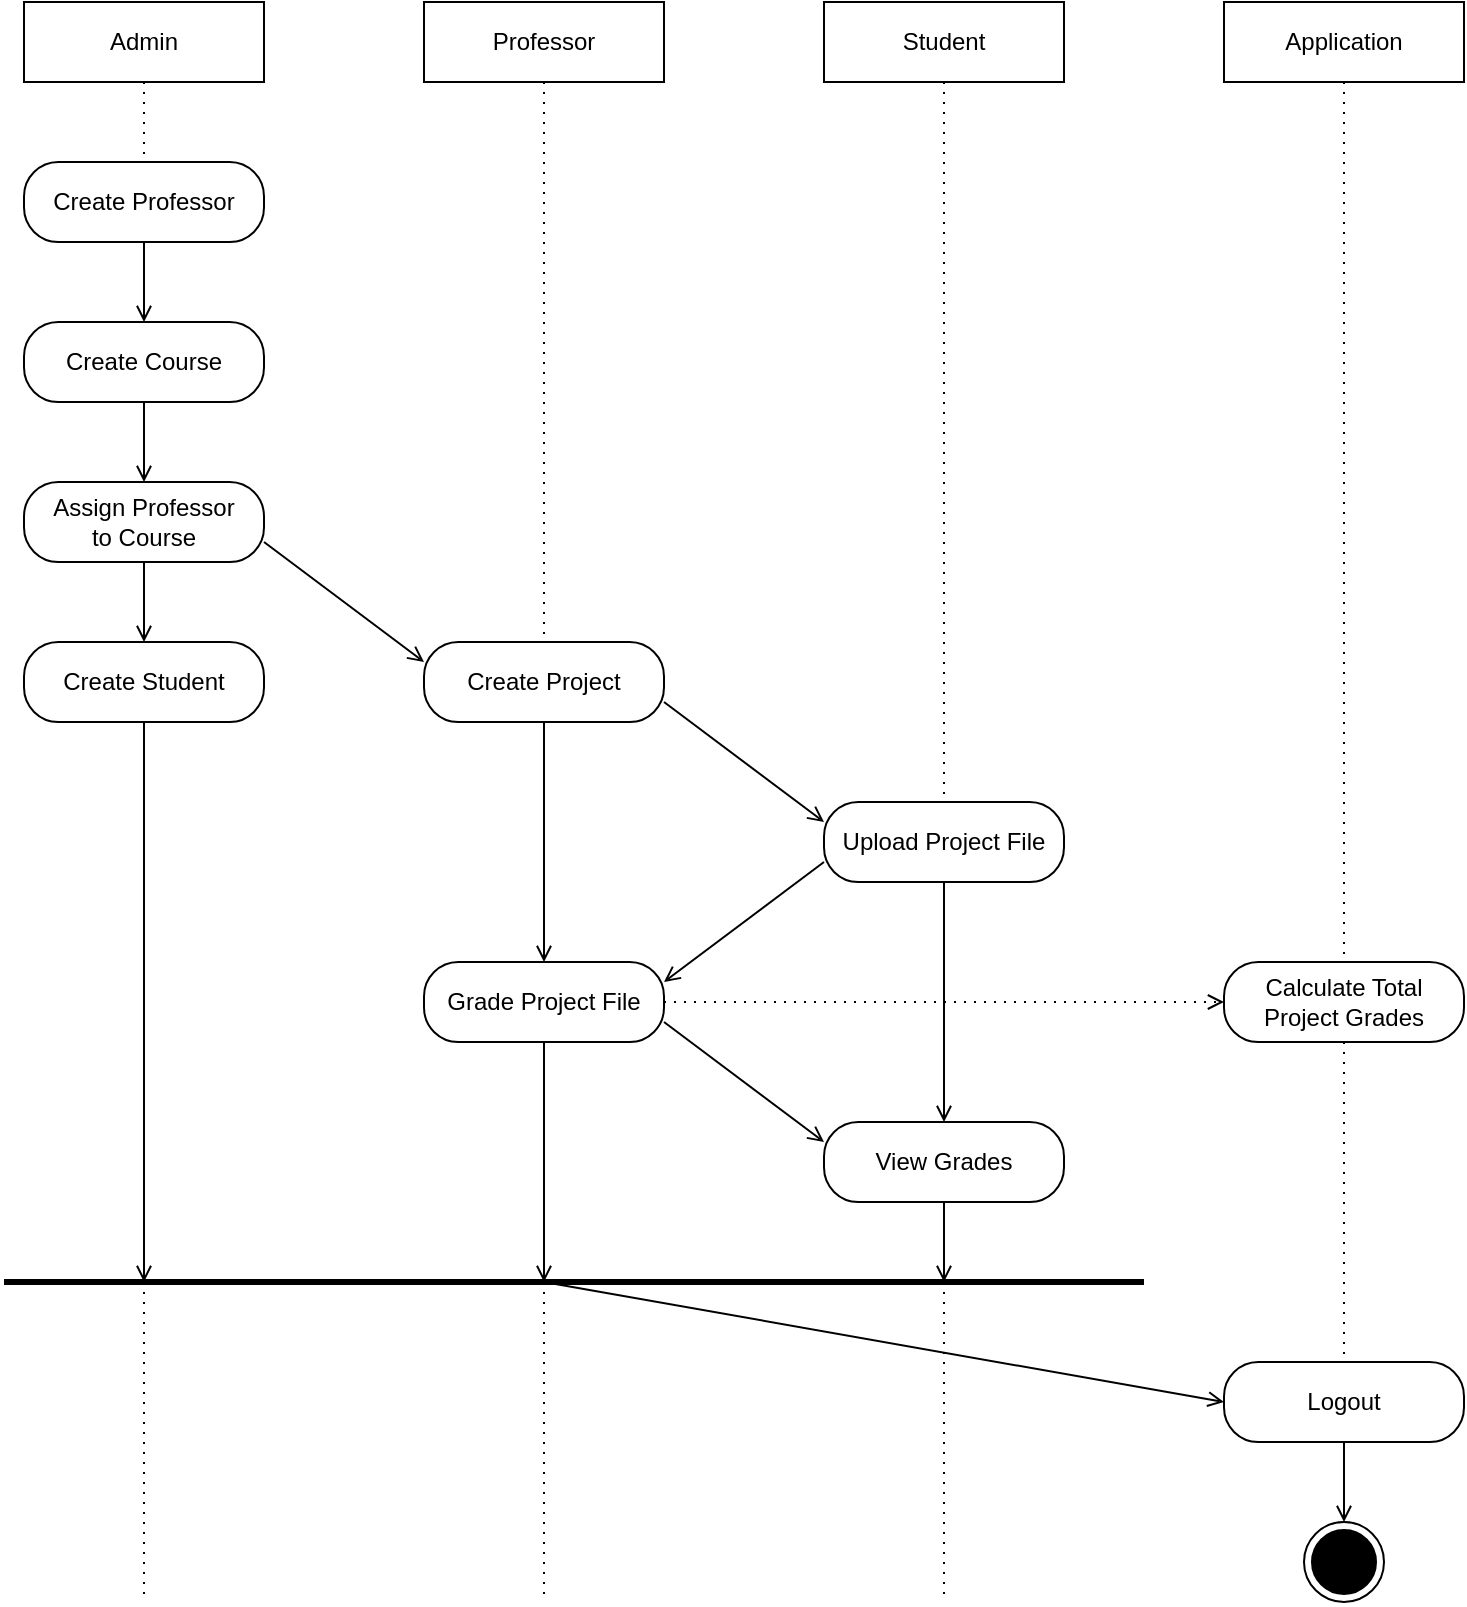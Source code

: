 <mxfile version="10.6.8" type="device"><diagram id="UROmUHRheUbuPov0-pl2" name="Page-1"><mxGraphModel dx="1640" dy="981" grid="1" gridSize="10" guides="1" tooltips="1" connect="1" arrows="1" fold="1" page="1" pageScale="1" pageWidth="850" pageHeight="1100" math="0" shadow="0"><root><mxCell id="0"/><mxCell id="1" parent="0"/><mxCell id="zSPrGBfEZ_Qf6RRrEF53-36" style="edgeStyle=none;rounded=0;orthogonalLoop=1;jettySize=auto;html=1;endArrow=none;endFill=0;strokeWidth=1;dashed=1;dashPattern=1 4;entryX=0.5;entryY=0;entryDx=0;entryDy=0;" edge="1" parent="1" source="zSPrGBfEZ_Qf6RRrEF53-35" target="zSPrGBfEZ_Qf6RRrEF53-33"><mxGeometry relative="1" as="geometry"><mxPoint x="700" y="880" as="targetPoint"/></mxGeometry></mxCell><mxCell id="zSPrGBfEZ_Qf6RRrEF53-20" style="edgeStyle=orthogonalEdgeStyle;rounded=0;orthogonalLoop=1;jettySize=auto;html=1;exitX=0.5;exitY=1;exitDx=0;exitDy=0;dashed=1;dashPattern=1 4;endArrow=none;endFill=0;" edge="1" parent="1" source="zSPrGBfEZ_Qf6RRrEF53-5"><mxGeometry relative="1" as="geometry"><mxPoint x="500" y="840" as="targetPoint"/><mxPoint x="500" y="80" as="sourcePoint"/></mxGeometry></mxCell><mxCell id="zSPrGBfEZ_Qf6RRrEF53-8" style="edgeStyle=orthogonalEdgeStyle;rounded=0;orthogonalLoop=1;jettySize=auto;html=1;exitX=0.5;exitY=1;exitDx=0;exitDy=0;dashed=1;dashPattern=1 4;endArrow=none;endFill=0;" edge="1" parent="1" source="zSPrGBfEZ_Qf6RRrEF53-1"><mxGeometry relative="1" as="geometry"><mxPoint x="100" y="840" as="targetPoint"/></mxGeometry></mxCell><mxCell id="zSPrGBfEZ_Qf6RRrEF53-17" style="edgeStyle=orthogonalEdgeStyle;rounded=0;orthogonalLoop=1;jettySize=auto;html=1;exitX=0.5;exitY=1;exitDx=0;exitDy=0;dashed=1;endArrow=none;endFill=0;dashPattern=1 4;" edge="1" parent="1" source="zSPrGBfEZ_Qf6RRrEF53-4" target="zSPrGBfEZ_Qf6RRrEF53-16"><mxGeometry relative="1" as="geometry"><mxPoint x="300" y="700" as="targetPoint"/><mxPoint x="300" y="80" as="sourcePoint"/></mxGeometry></mxCell><mxCell id="zSPrGBfEZ_Qf6RRrEF53-1" value="Admin" style="rounded=0;whiteSpace=wrap;html=1;" vertex="1" parent="1"><mxGeometry x="40" y="40" width="120" height="40" as="geometry"/></mxCell><mxCell id="zSPrGBfEZ_Qf6RRrEF53-7" style="edgeStyle=orthogonalEdgeStyle;rounded=0;orthogonalLoop=1;jettySize=auto;html=1;exitX=0.5;exitY=1;exitDx=0;exitDy=0;dashed=1;endArrow=none;endFill=0;dashPattern=1 4;" edge="1" parent="1" source="zSPrGBfEZ_Qf6RRrEF53-16"><mxGeometry relative="1" as="geometry"><mxPoint x="300" y="840" as="targetPoint"/></mxGeometry></mxCell><mxCell id="zSPrGBfEZ_Qf6RRrEF53-4" value="Professor" style="rounded=0;whiteSpace=wrap;html=1;" vertex="1" parent="1"><mxGeometry x="240" y="40" width="120" height="40" as="geometry"/></mxCell><mxCell id="zSPrGBfEZ_Qf6RRrEF53-5" value="Student" style="rounded=0;whiteSpace=wrap;html=1;" vertex="1" parent="1"><mxGeometry x="440" y="40" width="120" height="40" as="geometry"/></mxCell><mxCell id="zSPrGBfEZ_Qf6RRrEF53-22" style="edgeStyle=orthogonalEdgeStyle;rounded=0;orthogonalLoop=1;jettySize=auto;html=1;exitX=0.5;exitY=1;exitDx=0;exitDy=0;entryX=0.5;entryY=0;entryDx=0;entryDy=0;endArrow=open;endFill=0;" edge="1" parent="1" source="zSPrGBfEZ_Qf6RRrEF53-10" target="zSPrGBfEZ_Qf6RRrEF53-12"><mxGeometry relative="1" as="geometry"/></mxCell><mxCell id="zSPrGBfEZ_Qf6RRrEF53-10" value="Create Professor" style="rounded=1;whiteSpace=wrap;html=1;arcSize=43;" vertex="1" parent="1"><mxGeometry x="40" y="120" width="120" height="40" as="geometry"/></mxCell><mxCell id="zSPrGBfEZ_Qf6RRrEF53-24" style="edgeStyle=orthogonalEdgeStyle;rounded=0;orthogonalLoop=1;jettySize=auto;html=1;exitX=0.5;exitY=1;exitDx=0;exitDy=0;entryX=0.5;entryY=0;entryDx=0;entryDy=0;endArrow=open;endFill=0;" edge="1" parent="1" source="zSPrGBfEZ_Qf6RRrEF53-11" target="zSPrGBfEZ_Qf6RRrEF53-13"><mxGeometry relative="1" as="geometry"/></mxCell><mxCell id="zSPrGBfEZ_Qf6RRrEF53-27" style="rounded=0;orthogonalLoop=1;jettySize=auto;html=1;exitX=1;exitY=0.75;exitDx=0;exitDy=0;entryX=0;entryY=0.25;entryDx=0;entryDy=0;endArrow=open;endFill=0;" edge="1" parent="1" source="zSPrGBfEZ_Qf6RRrEF53-11" target="zSPrGBfEZ_Qf6RRrEF53-14"><mxGeometry relative="1" as="geometry"/></mxCell><mxCell id="zSPrGBfEZ_Qf6RRrEF53-11" value="Assign Professor&lt;br&gt;to Course" style="rounded=1;whiteSpace=wrap;html=1;arcSize=43;" vertex="1" parent="1"><mxGeometry x="40" y="280" width="120" height="40" as="geometry"/></mxCell><mxCell id="zSPrGBfEZ_Qf6RRrEF53-23" style="edgeStyle=orthogonalEdgeStyle;rounded=0;orthogonalLoop=1;jettySize=auto;html=1;exitX=0.5;exitY=1;exitDx=0;exitDy=0;entryX=0.5;entryY=0;entryDx=0;entryDy=0;endArrow=open;endFill=0;" edge="1" parent="1" source="zSPrGBfEZ_Qf6RRrEF53-12" target="zSPrGBfEZ_Qf6RRrEF53-11"><mxGeometry relative="1" as="geometry"/></mxCell><mxCell id="zSPrGBfEZ_Qf6RRrEF53-12" value="Create Course" style="rounded=1;whiteSpace=wrap;html=1;arcSize=43;" vertex="1" parent="1"><mxGeometry x="40" y="200" width="120" height="40" as="geometry"/></mxCell><mxCell id="zSPrGBfEZ_Qf6RRrEF53-39" style="edgeStyle=none;rounded=0;orthogonalLoop=1;jettySize=auto;html=1;exitX=0.5;exitY=1;exitDx=0;exitDy=0;endArrow=open;endFill=0;strokeWidth=1;" edge="1" parent="1" source="zSPrGBfEZ_Qf6RRrEF53-13"><mxGeometry relative="1" as="geometry"><mxPoint x="100" y="680" as="targetPoint"/></mxGeometry></mxCell><mxCell id="zSPrGBfEZ_Qf6RRrEF53-13" value="Create Student" style="rounded=1;whiteSpace=wrap;html=1;arcSize=43;" vertex="1" parent="1"><mxGeometry x="40" y="360" width="120" height="40" as="geometry"/></mxCell><mxCell id="zSPrGBfEZ_Qf6RRrEF53-28" style="edgeStyle=none;rounded=0;orthogonalLoop=1;jettySize=auto;html=1;exitX=1;exitY=0.75;exitDx=0;exitDy=0;entryX=0;entryY=0.25;entryDx=0;entryDy=0;endArrow=open;endFill=0;" edge="1" parent="1" source="zSPrGBfEZ_Qf6RRrEF53-14" target="zSPrGBfEZ_Qf6RRrEF53-15"><mxGeometry relative="1" as="geometry"/></mxCell><mxCell id="zSPrGBfEZ_Qf6RRrEF53-29" style="edgeStyle=none;rounded=0;orthogonalLoop=1;jettySize=auto;html=1;exitX=0.5;exitY=1;exitDx=0;exitDy=0;entryX=0.5;entryY=0;entryDx=0;entryDy=0;endArrow=open;endFill=0;" edge="1" parent="1" source="zSPrGBfEZ_Qf6RRrEF53-14" target="zSPrGBfEZ_Qf6RRrEF53-16"><mxGeometry relative="1" as="geometry"/></mxCell><mxCell id="zSPrGBfEZ_Qf6RRrEF53-14" value="Create Project" style="rounded=1;whiteSpace=wrap;html=1;arcSize=43;" vertex="1" parent="1"><mxGeometry x="240" y="360" width="120" height="40" as="geometry"/></mxCell><mxCell id="zSPrGBfEZ_Qf6RRrEF53-30" style="edgeStyle=none;rounded=0;orthogonalLoop=1;jettySize=auto;html=1;exitX=0.5;exitY=1;exitDx=0;exitDy=0;entryX=0.5;entryY=0;entryDx=0;entryDy=0;endArrow=open;endFill=0;" edge="1" parent="1" source="zSPrGBfEZ_Qf6RRrEF53-15" target="zSPrGBfEZ_Qf6RRrEF53-19"><mxGeometry relative="1" as="geometry"/></mxCell><mxCell id="zSPrGBfEZ_Qf6RRrEF53-31" style="edgeStyle=none;rounded=0;orthogonalLoop=1;jettySize=auto;html=1;exitX=0;exitY=0.75;exitDx=0;exitDy=0;entryX=1;entryY=0.25;entryDx=0;entryDy=0;endArrow=open;endFill=0;" edge="1" parent="1" source="zSPrGBfEZ_Qf6RRrEF53-15" target="zSPrGBfEZ_Qf6RRrEF53-16"><mxGeometry relative="1" as="geometry"/></mxCell><mxCell id="zSPrGBfEZ_Qf6RRrEF53-15" value="Upload Project File" style="rounded=1;whiteSpace=wrap;html=1;arcSize=43;" vertex="1" parent="1"><mxGeometry x="440" y="440" width="120" height="40" as="geometry"/></mxCell><mxCell id="zSPrGBfEZ_Qf6RRrEF53-32" style="edgeStyle=none;rounded=0;orthogonalLoop=1;jettySize=auto;html=1;exitX=1;exitY=0.75;exitDx=0;exitDy=0;entryX=0;entryY=0.25;entryDx=0;entryDy=0;endArrow=open;endFill=0;" edge="1" parent="1" source="zSPrGBfEZ_Qf6RRrEF53-16" target="zSPrGBfEZ_Qf6RRrEF53-19"><mxGeometry relative="1" as="geometry"/></mxCell><mxCell id="zSPrGBfEZ_Qf6RRrEF53-38" style="edgeStyle=none;rounded=0;orthogonalLoop=1;jettySize=auto;html=1;exitX=1;exitY=0.5;exitDx=0;exitDy=0;entryX=0;entryY=0.5;entryDx=0;entryDy=0;dashed=1;dashPattern=1 4;endArrow=open;endFill=0;strokeWidth=1;" edge="1" parent="1" source="zSPrGBfEZ_Qf6RRrEF53-16" target="zSPrGBfEZ_Qf6RRrEF53-37"><mxGeometry relative="1" as="geometry"/></mxCell><mxCell id="zSPrGBfEZ_Qf6RRrEF53-40" style="edgeStyle=none;rounded=0;orthogonalLoop=1;jettySize=auto;html=1;exitX=0.5;exitY=1;exitDx=0;exitDy=0;endArrow=open;endFill=0;strokeWidth=1;" edge="1" parent="1" source="zSPrGBfEZ_Qf6RRrEF53-16"><mxGeometry relative="1" as="geometry"><mxPoint x="300" y="680" as="targetPoint"/></mxGeometry></mxCell><mxCell id="zSPrGBfEZ_Qf6RRrEF53-16" value="Grade Project File" style="rounded=1;whiteSpace=wrap;html=1;arcSize=43;" vertex="1" parent="1"><mxGeometry x="240" y="520" width="120" height="40" as="geometry"/></mxCell><mxCell id="zSPrGBfEZ_Qf6RRrEF53-41" style="edgeStyle=none;rounded=0;orthogonalLoop=1;jettySize=auto;html=1;exitX=0.5;exitY=1;exitDx=0;exitDy=0;endArrow=open;endFill=0;strokeWidth=1;" edge="1" parent="1" source="zSPrGBfEZ_Qf6RRrEF53-19"><mxGeometry relative="1" as="geometry"><mxPoint x="500" y="680" as="targetPoint"/></mxGeometry></mxCell><mxCell id="zSPrGBfEZ_Qf6RRrEF53-19" value="View Grades" style="rounded=1;whiteSpace=wrap;html=1;arcSize=43;" vertex="1" parent="1"><mxGeometry x="440" y="600" width="120" height="40" as="geometry"/></mxCell><mxCell id="zSPrGBfEZ_Qf6RRrEF53-42" style="edgeStyle=none;rounded=0;orthogonalLoop=1;jettySize=auto;html=1;exitX=0;exitY=0.5;exitDx=0;exitDy=0;endArrow=none;endFill=0;strokeWidth=1;startArrow=open;startFill=0;" edge="1" parent="1" source="zSPrGBfEZ_Qf6RRrEF53-33"><mxGeometry relative="1" as="geometry"><mxPoint x="300" y="680" as="targetPoint"/></mxGeometry></mxCell><mxCell id="zSPrGBfEZ_Qf6RRrEF53-44" style="edgeStyle=none;rounded=0;orthogonalLoop=1;jettySize=auto;html=1;startArrow=none;startFill=0;endArrow=open;endFill=0;strokeWidth=1;" edge="1" parent="1" source="zSPrGBfEZ_Qf6RRrEF53-33" target="zSPrGBfEZ_Qf6RRrEF53-43"><mxGeometry relative="1" as="geometry"/></mxCell><mxCell id="zSPrGBfEZ_Qf6RRrEF53-33" value="Logout" style="rounded=1;whiteSpace=wrap;html=1;arcSize=43;" vertex="1" parent="1"><mxGeometry x="640" y="720" width="120" height="40" as="geometry"/></mxCell><mxCell id="zSPrGBfEZ_Qf6RRrEF53-34" value="" style="endArrow=none;html=1;strokeWidth=3;" edge="1" parent="1"><mxGeometry width="50" height="50" relative="1" as="geometry"><mxPoint x="30" y="680" as="sourcePoint"/><mxPoint x="600" y="680" as="targetPoint"/></mxGeometry></mxCell><mxCell id="zSPrGBfEZ_Qf6RRrEF53-35" value="Application" style="rounded=0;whiteSpace=wrap;html=1;" vertex="1" parent="1"><mxGeometry x="640" y="40" width="120" height="40" as="geometry"/></mxCell><mxCell id="zSPrGBfEZ_Qf6RRrEF53-37" value="Calculate Total Project Grades" style="rounded=1;whiteSpace=wrap;html=1;arcSize=43;" vertex="1" parent="1"><mxGeometry x="640" y="520" width="120" height="40" as="geometry"/></mxCell><mxCell id="zSPrGBfEZ_Qf6RRrEF53-43" value="" style="ellipse;html=1;shape=endState;fillColor=#000000;strokeColor=#000000;" vertex="1" parent="1"><mxGeometry x="680" y="800" width="40" height="40" as="geometry"/></mxCell></root></mxGraphModel></diagram></mxfile>